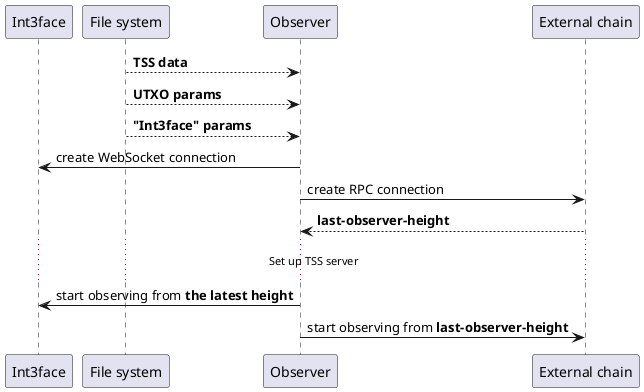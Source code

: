 @startuml

participant "Int3face" as int3face
participant "File system" as filesys
participant "Observer" as observer
participant "External chain" as external

observer <-- filesys : **TSS data**
observer <-- filesys : **UTXO params**
observer <-- filesys : **"Int3face" params**

observer -> int3face : create WebSocket connection

observer -> external : create RPC connection
observer <-- external : **last-observer-height**

... Set up TSS server...

observer -> int3face : start observing from **the latest height**
observer -> external : start observing from **last-observer-height**

@enduml